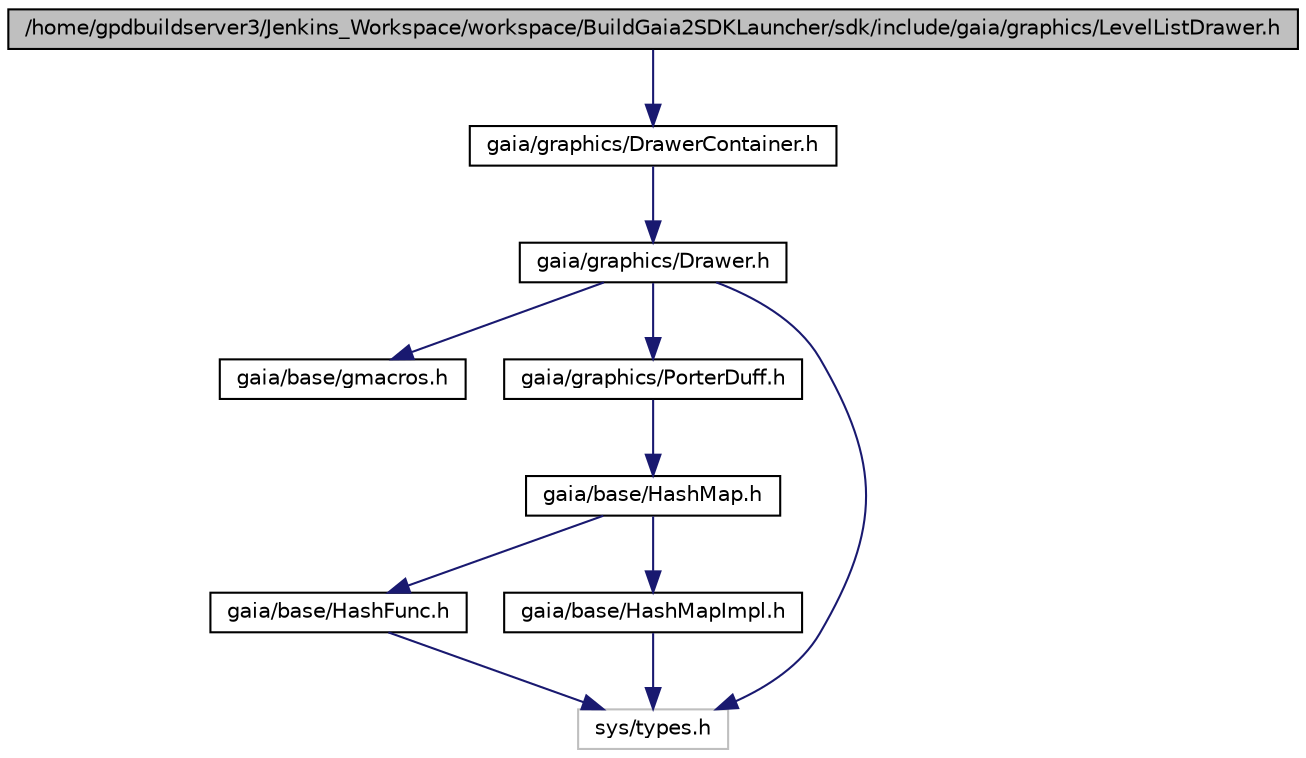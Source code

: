 digraph G
{
  edge [fontname="Helvetica",fontsize="10",labelfontname="Helvetica",labelfontsize="10"];
  node [fontname="Helvetica",fontsize="10",shape=record];
  Node1 [label="/home/gpdbuildserver3/Jenkins_Workspace/workspace/BuildGaia2SDKLauncher/sdk/include/gaia/graphics/LevelListDrawer.h",height=0.2,width=0.4,color="black", fillcolor="grey75", style="filled" fontcolor="black"];
  Node1 -> Node2 [color="midnightblue",fontsize="10",style="solid",fontname="Helvetica"];
  Node2 [label="gaia/graphics/DrawerContainer.h",height=0.2,width=0.4,color="black", fillcolor="white", style="filled",URL="$d5/d17/_drawer_container_8h.html"];
  Node2 -> Node3 [color="midnightblue",fontsize="10",style="solid",fontname="Helvetica"];
  Node3 [label="gaia/graphics/Drawer.h",height=0.2,width=0.4,color="black", fillcolor="white", style="filled",URL="$d7/dc0/_drawer_8h.html"];
  Node3 -> Node4 [color="midnightblue",fontsize="10",style="solid",fontname="Helvetica"];
  Node4 [label="gaia/base/gmacros.h",height=0.2,width=0.4,color="black", fillcolor="white", style="filled",URL="$d1/dd0/gmacros_8h.html"];
  Node3 -> Node5 [color="midnightblue",fontsize="10",style="solid",fontname="Helvetica"];
  Node5 [label="gaia/graphics/PorterDuff.h",height=0.2,width=0.4,color="black", fillcolor="white", style="filled",URL="$d1/df6/_porter_duff_8h.html"];
  Node5 -> Node6 [color="midnightblue",fontsize="10",style="solid",fontname="Helvetica"];
  Node6 [label="gaia/base/HashMap.h",height=0.2,width=0.4,color="black", fillcolor="white", style="filled",URL="$dd/d0b/_hash_map_8h.html"];
  Node6 -> Node7 [color="midnightblue",fontsize="10",style="solid",fontname="Helvetica"];
  Node7 [label="gaia/base/HashFunc.h",height=0.2,width=0.4,color="black", fillcolor="white", style="filled",URL="$d6/d83/_hash_func_8h.html"];
  Node7 -> Node8 [color="midnightblue",fontsize="10",style="solid",fontname="Helvetica"];
  Node8 [label="sys/types.h",height=0.2,width=0.4,color="grey75", fillcolor="white", style="filled"];
  Node6 -> Node9 [color="midnightblue",fontsize="10",style="solid",fontname="Helvetica"];
  Node9 [label="gaia/base/HashMapImpl.h",height=0.2,width=0.4,color="black", fillcolor="white", style="filled",URL="$dc/d11/_hash_map_impl_8h.html"];
  Node9 -> Node8 [color="midnightblue",fontsize="10",style="solid",fontname="Helvetica"];
  Node3 -> Node8 [color="midnightblue",fontsize="10",style="solid",fontname="Helvetica"];
}
